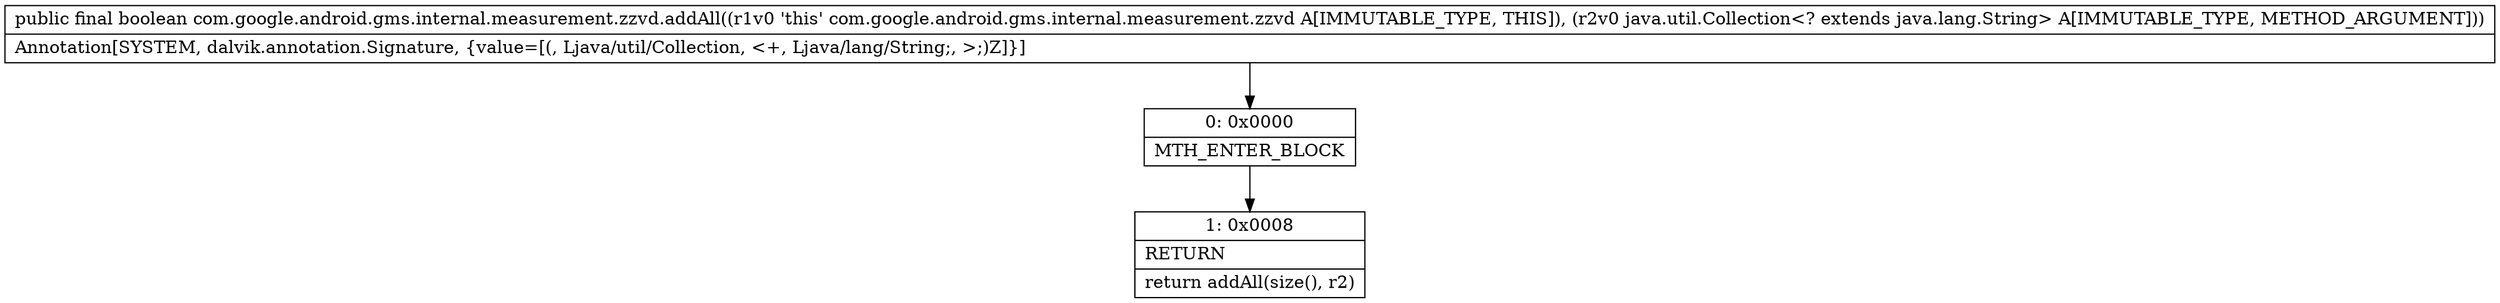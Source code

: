 digraph "CFG forcom.google.android.gms.internal.measurement.zzvd.addAll(Ljava\/util\/Collection;)Z" {
Node_0 [shape=record,label="{0\:\ 0x0000|MTH_ENTER_BLOCK\l}"];
Node_1 [shape=record,label="{1\:\ 0x0008|RETURN\l|return addAll(size(), r2)\l}"];
MethodNode[shape=record,label="{public final boolean com.google.android.gms.internal.measurement.zzvd.addAll((r1v0 'this' com.google.android.gms.internal.measurement.zzvd A[IMMUTABLE_TYPE, THIS]), (r2v0 java.util.Collection\<? extends java.lang.String\> A[IMMUTABLE_TYPE, METHOD_ARGUMENT]))  | Annotation[SYSTEM, dalvik.annotation.Signature, \{value=[(, Ljava\/util\/Collection, \<+, Ljava\/lang\/String;, \>;)Z]\}]\l}"];
MethodNode -> Node_0;
Node_0 -> Node_1;
}

